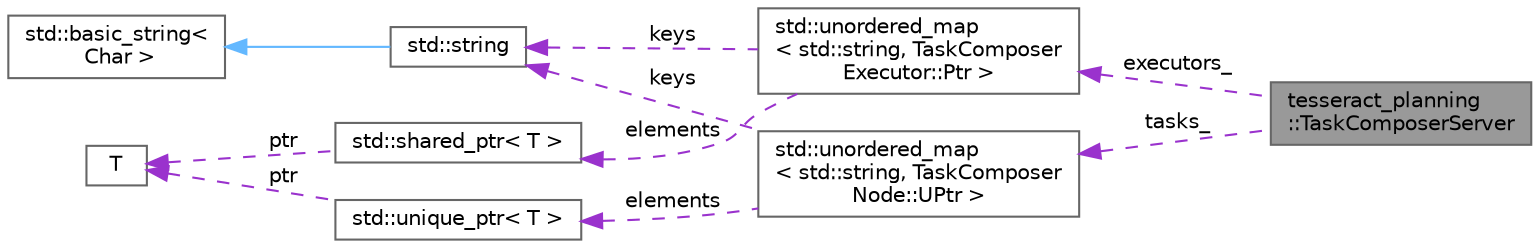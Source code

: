 digraph "tesseract_planning::TaskComposerServer"
{
 // LATEX_PDF_SIZE
  bgcolor="transparent";
  edge [fontname=Helvetica,fontsize=10,labelfontname=Helvetica,labelfontsize=10];
  node [fontname=Helvetica,fontsize=10,shape=box,height=0.2,width=0.4];
  rankdir="LR";
  Node1 [label="tesseract_planning\l::TaskComposerServer",height=0.2,width=0.4,color="gray40", fillcolor="grey60", style="filled", fontcolor="black",tooltip=" "];
  Node2 -> Node1 [dir="back",color="darkorchid3",style="dashed",label=" executors_" ];
  Node2 [label="std::unordered_map\l\< std::string, TaskComposer\lExecutor::Ptr \>",height=0.2,width=0.4,color="gray40", fillcolor="white", style="filled",tooltip=" "];
  Node3 -> Node2 [dir="back",color="darkorchid3",style="dashed",label=" keys" ];
  Node3 [label="std::string",height=0.2,width=0.4,color="gray40", fillcolor="white", style="filled",tooltip=" "];
  Node4 -> Node3 [dir="back",color="steelblue1",style="solid"];
  Node4 [label="std::basic_string\<\l Char \>",height=0.2,width=0.4,color="gray40", fillcolor="white", style="filled",tooltip=" "];
  Node5 -> Node2 [dir="back",color="darkorchid3",style="dashed",label=" elements" ];
  Node5 [label="std::shared_ptr\< T \>",height=0.2,width=0.4,color="gray40", fillcolor="white", style="filled",tooltip=" "];
  Node6 -> Node5 [dir="back",color="darkorchid3",style="dashed",label=" ptr" ];
  Node6 [label="T",height=0.2,width=0.4,color="gray40", fillcolor="white", style="filled",tooltip=" "];
  Node7 -> Node1 [dir="back",color="darkorchid3",style="dashed",label=" tasks_" ];
  Node7 [label="std::unordered_map\l\< std::string, TaskComposer\lNode::UPtr \>",height=0.2,width=0.4,color="gray40", fillcolor="white", style="filled",tooltip=" "];
  Node3 -> Node7 [dir="back",color="darkorchid3",style="dashed",label=" keys" ];
  Node8 -> Node7 [dir="back",color="darkorchid3",style="dashed",label=" elements" ];
  Node8 [label="std::unique_ptr\< T \>",height=0.2,width=0.4,color="gray40", fillcolor="white", style="filled",tooltip=" "];
  Node6 -> Node8 [dir="back",color="darkorchid3",style="dashed",label=" ptr" ];
}
